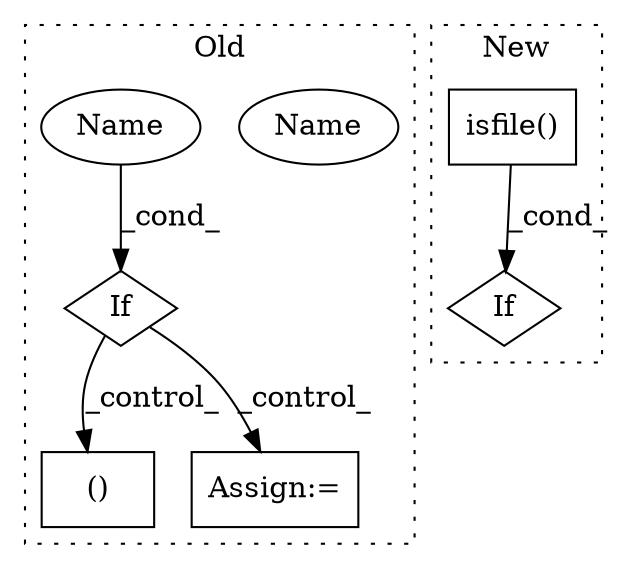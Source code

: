 digraph G {
subgraph cluster0 {
1 [label="()" a="54" s="2460" l="19" shape="box"];
4 [label="If" a="96" s="1978" l="3" shape="diamond"];
5 [label="Assign:=" a="68" s="2099" l="3" shape="box"];
6 [label="Name" a="87" s="1981" l="9" shape="ellipse"];
7 [label="Name" a="87" s="1981" l="9" shape="ellipse"];
label = "Old";
style="dotted";
}
subgraph cluster1 {
2 [label="isfile()" a="75" s="1619,1634" l="11,1" shape="box"];
3 [label="If" a="96" s="1616" l="3" shape="diamond"];
label = "New";
style="dotted";
}
2 -> 3 [label="_cond_"];
4 -> 1 [label="_control_"];
4 -> 5 [label="_control_"];
7 -> 4 [label="_cond_"];
}